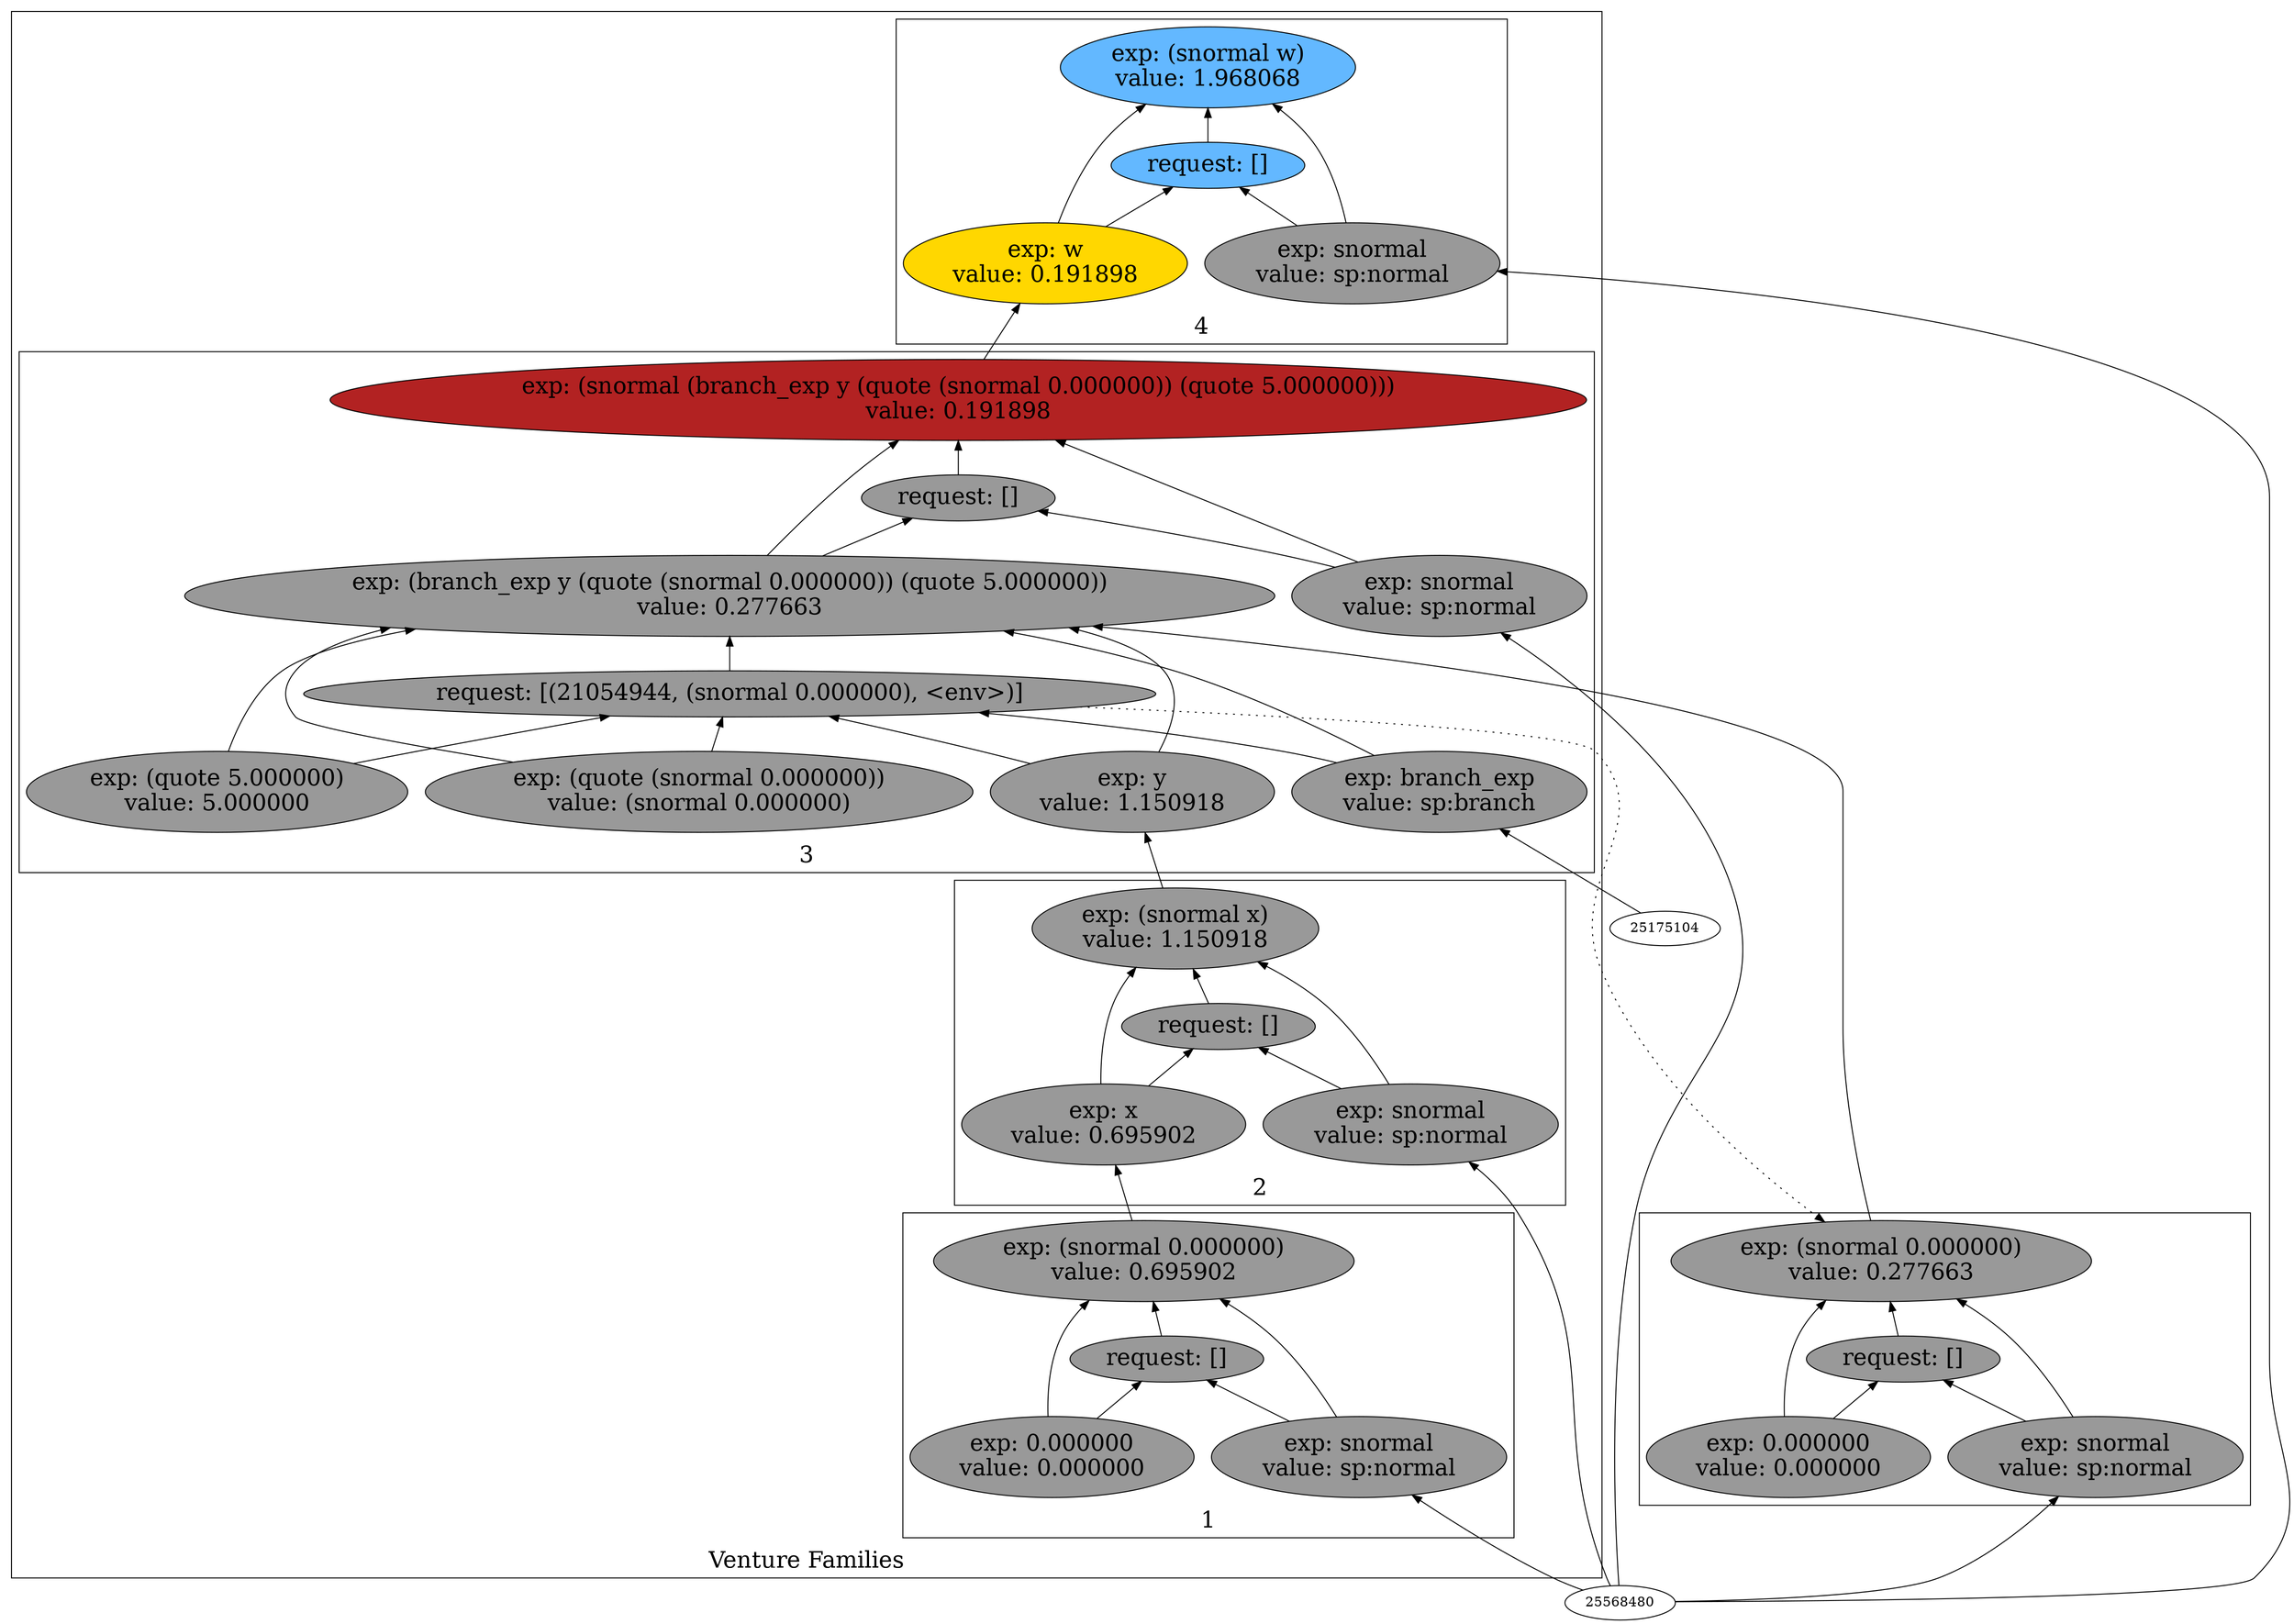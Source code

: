digraph {
rankdir=BT
fontsize=24
subgraph cluster1 {
label="Venture Families"
subgraph cluster2 {
label="1"
"22140848"["fillcolor"="grey60" "fontsize"="24" "label"="exp: (snormal 0.000000)\nvalue: 0.695902" "shape"="ellipse" "style"="filled" ]
"26627328"["fillcolor"="grey60" "fontsize"="24" "label"="request: []" "shape"="ellipse" "style"="filled" ]
"21285312"["fillcolor"="grey60" "fontsize"="24" "label"="exp: snormal\nvalue: sp:normal" "shape"="ellipse" "style"="filled" ]
"17556832"["fillcolor"="grey60" "fontsize"="24" "label"="exp: 0.000000\nvalue: 0.000000" "shape"="ellipse" "style"="filled" ]
}

subgraph cluster3 {
label="2"
"21669504"["fillcolor"="grey60" "fontsize"="24" "label"="exp: (snormal x)\nvalue: 1.150918" "shape"="ellipse" "style"="filled" ]
"21569072"["fillcolor"="grey60" "fontsize"="24" "label"="request: []" "shape"="ellipse" "style"="filled" ]
"19964176"["fillcolor"="grey60" "fontsize"="24" "label"="exp: snormal\nvalue: sp:normal" "shape"="ellipse" "style"="filled" ]
"21594288"["fillcolor"="grey60" "fontsize"="24" "label"="exp: x\nvalue: 0.695902" "shape"="ellipse" "style"="filled" ]
}

subgraph cluster4 {
label="3"
"19263232"["fillcolor"="firebrick" "fontsize"="24" "label"="exp: (snormal (branch_exp y (quote (snormal 0.000000)) (quote 5.000000)))\nvalue: 0.191898" "shape"="ellipse" "style"="filled" ]
"21253792"["fillcolor"="grey60" "fontsize"="24" "label"="request: []" "shape"="ellipse" "style"="filled" ]
"20544160"["fillcolor"="grey60" "fontsize"="24" "label"="exp: snormal\nvalue: sp:normal" "shape"="ellipse" "style"="filled" ]
"21008016"["fillcolor"="grey60" "fontsize"="24" "label"="exp: (branch_exp y (quote (snormal 0.000000)) (quote 5.000000))\nvalue: 0.277663" "shape"="ellipse" "style"="filled" ]
"21054944"["fillcolor"="grey60" "fontsize"="24" "label"="request: [(21054944, (snormal 0.000000), <env>)]" "shape"="ellipse" "style"="filled" ]
"19161760"["fillcolor"="grey60" "fontsize"="24" "label"="exp: branch_exp\nvalue: sp:branch" "shape"="ellipse" "style"="filled" ]
"20657840"["fillcolor"="grey60" "fontsize"="24" "label"="exp: y\nvalue: 1.150918" "shape"="ellipse" "style"="filled" ]
"19527392"["fillcolor"="grey60" "fontsize"="24" "label"="exp: (quote (snormal 0.000000))\nvalue: (snormal 0.000000)" "shape"="ellipse" "style"="filled" ]
"20003376"["fillcolor"="grey60" "fontsize"="24" "label"="exp: (quote 5.000000)\nvalue: 5.000000" "shape"="ellipse" "style"="filled" ]
}

subgraph cluster5 {
label="4"
"21242832"["fillcolor"="steelblue1" "fontsize"="24" "label"="exp: (snormal w)\nvalue: 1.968068" "shape"="ellipse" "style"="filled" ]
"25697616"["fillcolor"="steelblue1" "fontsize"="24" "label"="request: []" "shape"="ellipse" "style"="filled" ]
"19555728"["fillcolor"="grey60" "fontsize"="24" "label"="exp: snormal\nvalue: sp:normal" "shape"="ellipse" "style"="filled" ]
"19730320"["fillcolor"="gold" "fontsize"="24" "label"="exp: w\nvalue: 0.191898" "shape"="ellipse" "style"="filled" ]
}

}

subgraph cluster6 {
label=""
"19757488"["fillcolor"="grey60" "fontsize"="24" "label"="exp: (snormal 0.000000)\nvalue: 0.277663" "shape"="ellipse" "style"="filled" ]
"19542832"["fillcolor"="grey60" "fontsize"="24" "label"="request: []" "shape"="ellipse" "style"="filled" ]
"19090464"["fillcolor"="grey60" "fontsize"="24" "label"="exp: snormal\nvalue: sp:normal" "shape"="ellipse" "style"="filled" ]
"21585232"["fillcolor"="grey60" "fontsize"="24" "label"="exp: 0.000000\nvalue: 0.000000" "shape"="ellipse" "style"="filled" ]
}

"20544160" -> "19263232"["arrowhead"="normal" "color"="black" "constraint"="true" "style"="solid" ]
"20544160" -> "21253792"["arrowhead"="normal" "color"="black" "constraint"="true" "style"="solid" ]
"25568480" -> "20544160"["arrowhead"="normal" "color"="black" "constraint"="true" "style"="solid" ]
"21008016" -> "19263232"["arrowhead"="normal" "color"="black" "constraint"="true" "style"="solid" ]
"21008016" -> "21253792"["arrowhead"="normal" "color"="black" "constraint"="true" "style"="solid" ]
"19161760" -> "21008016"["arrowhead"="normal" "color"="black" "constraint"="true" "style"="solid" ]
"19161760" -> "21054944"["arrowhead"="normal" "color"="black" "constraint"="true" "style"="solid" ]
"25175104" -> "19161760"["arrowhead"="normal" "color"="black" "constraint"="true" "style"="solid" ]
"20657840" -> "21008016"["arrowhead"="normal" "color"="black" "constraint"="true" "style"="solid" ]
"20657840" -> "21054944"["arrowhead"="normal" "color"="black" "constraint"="true" "style"="solid" ]
"21669504" -> "20657840"["arrowhead"="normal" "color"="black" "constraint"="true" "style"="solid" ]
"19527392" -> "21008016"["arrowhead"="normal" "color"="black" "constraint"="true" "style"="solid" ]
"19527392" -> "21054944"["arrowhead"="normal" "color"="black" "constraint"="true" "style"="solid" ]
"20003376" -> "21008016"["arrowhead"="normal" "color"="black" "constraint"="true" "style"="solid" ]
"20003376" -> "21054944"["arrowhead"="normal" "color"="black" "constraint"="true" "style"="solid" ]
"21054944" -> "21008016"["arrowhead"="normal" "color"="black" "constraint"="true" "style"="solid" ]
"19757488" -> "21008016"["arrowhead"="normal" "color"="black" "constraint"="true" "style"="solid" ]
"21054944" -> "19757488"["arrowhead"="normal" "color"="black" "constraint"="false" "style"="dotted" ]
"21253792" -> "19263232"["arrowhead"="normal" "color"="black" "constraint"="true" "style"="solid" ]
"19090464" -> "19757488"["arrowhead"="normal" "color"="black" "constraint"="true" "style"="solid" ]
"19090464" -> "19542832"["arrowhead"="normal" "color"="black" "constraint"="true" "style"="solid" ]
"25568480" -> "19090464"["arrowhead"="normal" "color"="black" "constraint"="true" "style"="solid" ]
"21585232" -> "19757488"["arrowhead"="normal" "color"="black" "constraint"="true" "style"="solid" ]
"21585232" -> "19542832"["arrowhead"="normal" "color"="black" "constraint"="true" "style"="solid" ]
"19542832" -> "19757488"["arrowhead"="normal" "color"="black" "constraint"="true" "style"="solid" ]
"19555728" -> "21242832"["arrowhead"="normal" "color"="black" "constraint"="true" "style"="solid" ]
"19555728" -> "25697616"["arrowhead"="normal" "color"="black" "constraint"="true" "style"="solid" ]
"25568480" -> "19555728"["arrowhead"="normal" "color"="black" "constraint"="true" "style"="solid" ]
"19730320" -> "21242832"["arrowhead"="normal" "color"="black" "constraint"="true" "style"="solid" ]
"19730320" -> "25697616"["arrowhead"="normal" "color"="black" "constraint"="true" "style"="solid" ]
"19263232" -> "19730320"["arrowhead"="normal" "color"="black" "constraint"="true" "style"="solid" ]
"25697616" -> "21242832"["arrowhead"="normal" "color"="black" "constraint"="true" "style"="solid" ]
"19964176" -> "21669504"["arrowhead"="normal" "color"="black" "constraint"="true" "style"="solid" ]
"19964176" -> "21569072"["arrowhead"="normal" "color"="black" "constraint"="true" "style"="solid" ]
"25568480" -> "19964176"["arrowhead"="normal" "color"="black" "constraint"="true" "style"="solid" ]
"21594288" -> "21669504"["arrowhead"="normal" "color"="black" "constraint"="true" "style"="solid" ]
"21594288" -> "21569072"["arrowhead"="normal" "color"="black" "constraint"="true" "style"="solid" ]
"22140848" -> "21594288"["arrowhead"="normal" "color"="black" "constraint"="true" "style"="solid" ]
"21569072" -> "21669504"["arrowhead"="normal" "color"="black" "constraint"="true" "style"="solid" ]
"21285312" -> "22140848"["arrowhead"="normal" "color"="black" "constraint"="true" "style"="solid" ]
"21285312" -> "26627328"["arrowhead"="normal" "color"="black" "constraint"="true" "style"="solid" ]
"25568480" -> "21285312"["arrowhead"="normal" "color"="black" "constraint"="true" "style"="solid" ]
"17556832" -> "22140848"["arrowhead"="normal" "color"="black" "constraint"="true" "style"="solid" ]
"17556832" -> "26627328"["arrowhead"="normal" "color"="black" "constraint"="true" "style"="solid" ]
"26627328" -> "22140848"["arrowhead"="normal" "color"="black" "constraint"="true" "style"="solid" ]

}